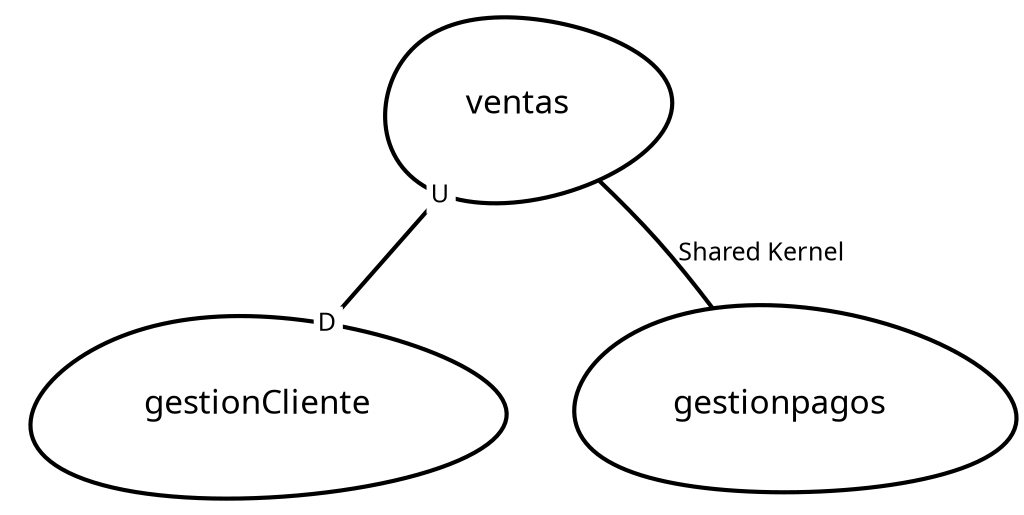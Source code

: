 digraph "ContextMapGraph" {
graph ["imagepath"="/tmp/GraphvizJava"]
"gestionCliente" ["margin"="0.3","orientation"="16","shape"="egg","fontsize"="16","style"="bold","label"="gestionCliente\n","fontname"="sans-serif"]
"gestionpagos" ["margin"="0.3","orientation"="131","shape"="egg","fontsize"="16","style"="bold","label"="gestionpagos\n","fontname"="sans-serif"]
"ventas" ["margin"="0.3","orientation"="32","shape"="egg","fontsize"="16","style"="bold","label"="ventas\n","fontname"="sans-serif"]
"ventas" -> "gestionpagos" ["fontsize"="12","style"="bold","label"="Shared Kernel","dir"="none","fontname"="sans-serif"]
"ventas" -> "gestionCliente" ["headlabel"=<<table cellspacing="0" cellborder="0" border="0">
<tr><td bgcolor="white">D</td></tr>
</table>>,"labeldistance"="0","fontsize"="12","taillabel"=<<table cellspacing="0" cellborder="0" border="0">
<tr><td bgcolor="white">U</td></tr>
</table>>,"style"="bold","label"="                                        ","dir"="none","fontname"="sans-serif"]
}